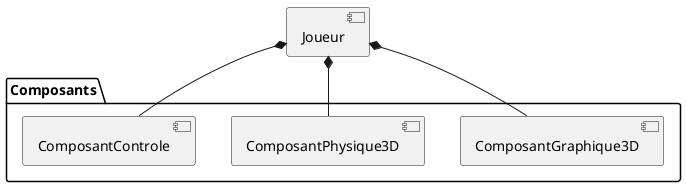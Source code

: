 @startuml

component "Joueur" as joueur

package Composants {
    component "ComposantGraphique3D" as compGraph
    component "ComposantPhysique3D" as compPhys
    component "ComposantControle" as compInput
}

joueur *-down- compGraph
joueur *-down- compPhys
joueur *-down- compInput

@enduml